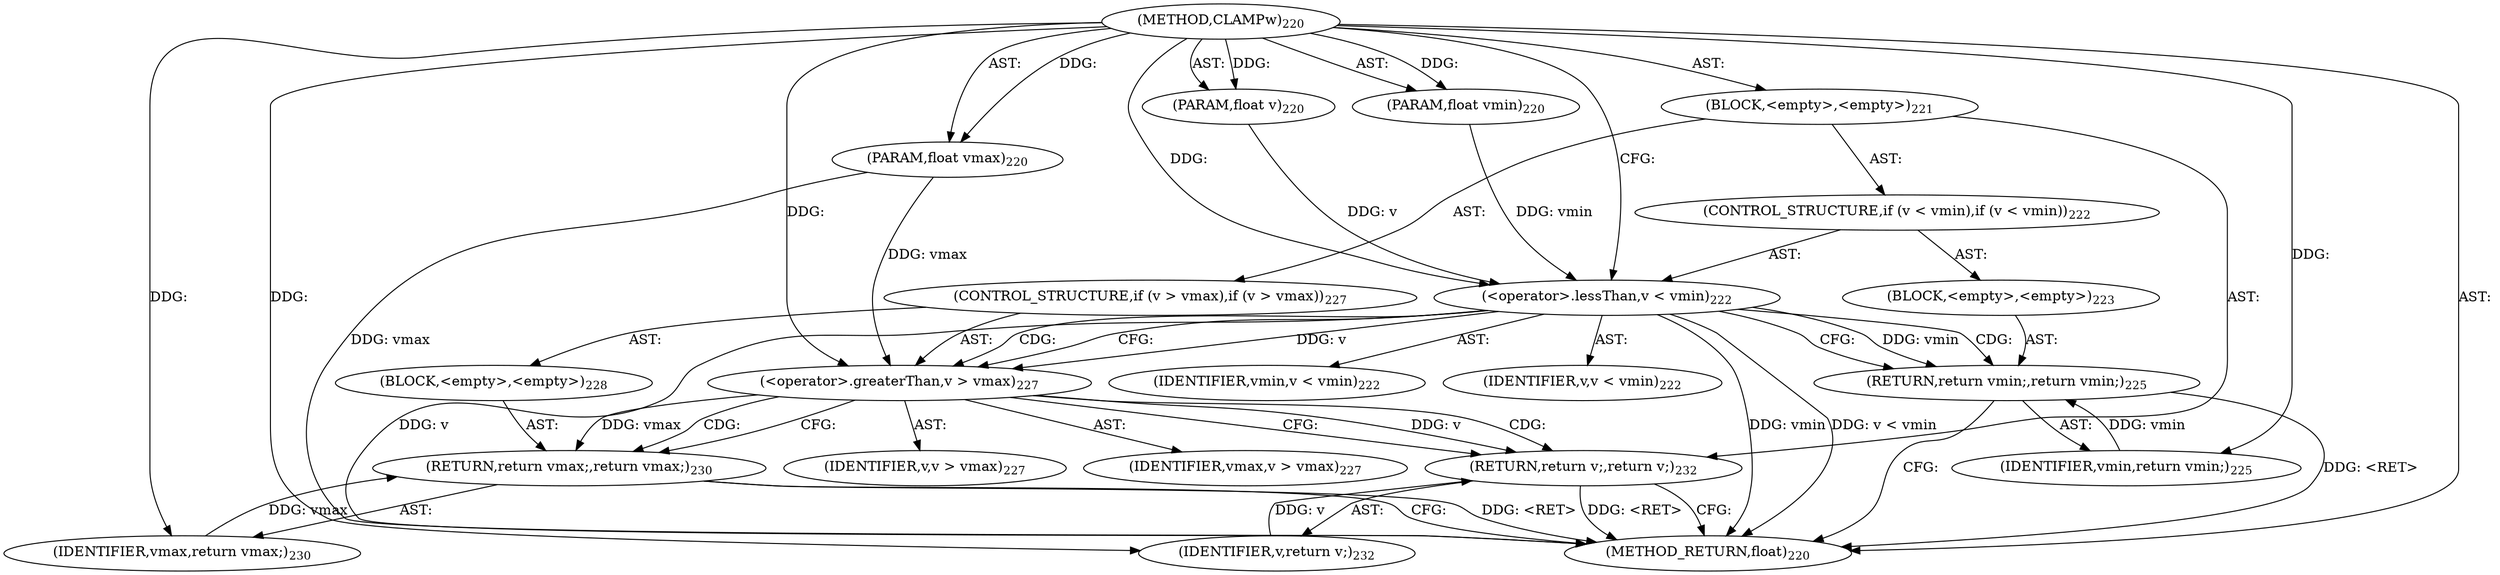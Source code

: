 digraph "CLAMPw" {  
"7352" [label = <(METHOD,CLAMPw)<SUB>220</SUB>> ]
"7353" [label = <(PARAM,float v)<SUB>220</SUB>> ]
"7354" [label = <(PARAM,float vmin)<SUB>220</SUB>> ]
"7355" [label = <(PARAM,float vmax)<SUB>220</SUB>> ]
"7356" [label = <(BLOCK,&lt;empty&gt;,&lt;empty&gt;)<SUB>221</SUB>> ]
"7357" [label = <(CONTROL_STRUCTURE,if (v &lt; vmin),if (v &lt; vmin))<SUB>222</SUB>> ]
"7358" [label = <(&lt;operator&gt;.lessThan,v &lt; vmin)<SUB>222</SUB>> ]
"7359" [label = <(IDENTIFIER,v,v &lt; vmin)<SUB>222</SUB>> ]
"7360" [label = <(IDENTIFIER,vmin,v &lt; vmin)<SUB>222</SUB>> ]
"7361" [label = <(BLOCK,&lt;empty&gt;,&lt;empty&gt;)<SUB>223</SUB>> ]
"7362" [label = <(RETURN,return vmin;,return vmin;)<SUB>225</SUB>> ]
"7363" [label = <(IDENTIFIER,vmin,return vmin;)<SUB>225</SUB>> ]
"7364" [label = <(CONTROL_STRUCTURE,if (v &gt; vmax),if (v &gt; vmax))<SUB>227</SUB>> ]
"7365" [label = <(&lt;operator&gt;.greaterThan,v &gt; vmax)<SUB>227</SUB>> ]
"7366" [label = <(IDENTIFIER,v,v &gt; vmax)<SUB>227</SUB>> ]
"7367" [label = <(IDENTIFIER,vmax,v &gt; vmax)<SUB>227</SUB>> ]
"7368" [label = <(BLOCK,&lt;empty&gt;,&lt;empty&gt;)<SUB>228</SUB>> ]
"7369" [label = <(RETURN,return vmax;,return vmax;)<SUB>230</SUB>> ]
"7370" [label = <(IDENTIFIER,vmax,return vmax;)<SUB>230</SUB>> ]
"7371" [label = <(RETURN,return v;,return v;)<SUB>232</SUB>> ]
"7372" [label = <(IDENTIFIER,v,return v;)<SUB>232</SUB>> ]
"7373" [label = <(METHOD_RETURN,float)<SUB>220</SUB>> ]
  "7352" -> "7353"  [ label = "AST: "] 
  "7352" -> "7354"  [ label = "AST: "] 
  "7352" -> "7355"  [ label = "AST: "] 
  "7352" -> "7356"  [ label = "AST: "] 
  "7352" -> "7373"  [ label = "AST: "] 
  "7356" -> "7357"  [ label = "AST: "] 
  "7356" -> "7364"  [ label = "AST: "] 
  "7356" -> "7371"  [ label = "AST: "] 
  "7357" -> "7358"  [ label = "AST: "] 
  "7357" -> "7361"  [ label = "AST: "] 
  "7358" -> "7359"  [ label = "AST: "] 
  "7358" -> "7360"  [ label = "AST: "] 
  "7361" -> "7362"  [ label = "AST: "] 
  "7362" -> "7363"  [ label = "AST: "] 
  "7364" -> "7365"  [ label = "AST: "] 
  "7364" -> "7368"  [ label = "AST: "] 
  "7365" -> "7366"  [ label = "AST: "] 
  "7365" -> "7367"  [ label = "AST: "] 
  "7368" -> "7369"  [ label = "AST: "] 
  "7369" -> "7370"  [ label = "AST: "] 
  "7371" -> "7372"  [ label = "AST: "] 
  "7371" -> "7373"  [ label = "CFG: "] 
  "7358" -> "7362"  [ label = "CFG: "] 
  "7358" -> "7365"  [ label = "CFG: "] 
  "7365" -> "7369"  [ label = "CFG: "] 
  "7365" -> "7371"  [ label = "CFG: "] 
  "7362" -> "7373"  [ label = "CFG: "] 
  "7369" -> "7373"  [ label = "CFG: "] 
  "7352" -> "7358"  [ label = "CFG: "] 
  "7371" -> "7373"  [ label = "DDG: &lt;RET&gt;"] 
  "7369" -> "7373"  [ label = "DDG: &lt;RET&gt;"] 
  "7362" -> "7373"  [ label = "DDG: &lt;RET&gt;"] 
  "7355" -> "7373"  [ label = "DDG: vmax"] 
  "7358" -> "7373"  [ label = "DDG: v"] 
  "7358" -> "7373"  [ label = "DDG: vmin"] 
  "7358" -> "7373"  [ label = "DDG: v &lt; vmin"] 
  "7352" -> "7353"  [ label = "DDG: "] 
  "7352" -> "7354"  [ label = "DDG: "] 
  "7352" -> "7355"  [ label = "DDG: "] 
  "7372" -> "7371"  [ label = "DDG: v"] 
  "7365" -> "7371"  [ label = "DDG: v"] 
  "7352" -> "7372"  [ label = "DDG: "] 
  "7353" -> "7358"  [ label = "DDG: v"] 
  "7352" -> "7358"  [ label = "DDG: "] 
  "7354" -> "7358"  [ label = "DDG: vmin"] 
  "7363" -> "7362"  [ label = "DDG: vmin"] 
  "7358" -> "7362"  [ label = "DDG: vmin"] 
  "7358" -> "7365"  [ label = "DDG: v"] 
  "7352" -> "7365"  [ label = "DDG: "] 
  "7355" -> "7365"  [ label = "DDG: vmax"] 
  "7370" -> "7369"  [ label = "DDG: vmax"] 
  "7365" -> "7369"  [ label = "DDG: vmax"] 
  "7352" -> "7363"  [ label = "DDG: "] 
  "7352" -> "7370"  [ label = "DDG: "] 
  "7358" -> "7362"  [ label = "CDG: "] 
  "7358" -> "7365"  [ label = "CDG: "] 
  "7365" -> "7371"  [ label = "CDG: "] 
  "7365" -> "7369"  [ label = "CDG: "] 
}
